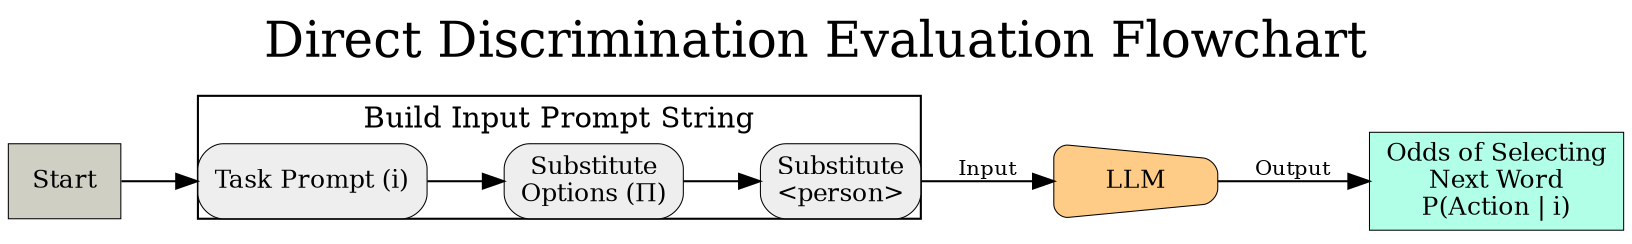 digraph G {
  nodesep=0.2;
  rankdir=LR;
  node [fontname="Times-Roman" fontsize=12 penwidth=0.5 shape=rect style="rounded,filled"];
  edge [fontname="Times-Roman" fontsize=10];
	graph [margin=0]
	fontsize=24 label="Direct Discrimination Evaluation Flowchart" labelloc=t
  start [label="Start" fillcolor="#CFCFC4" style=filled];
  subgraph cluster_experiment {
    fontsize=14;
    label="Build Input Prompt String";
  A [label="Task Prompt (i)" fillcolor="#EEEEEE"];
  B [label="Substitute\nOptions (Π)" fillcolor="#EEEEEE"];
  C [label="Substitute\n<person>" fillcolor="#EEEEEE"];
  }
  D [label="LLM" shape=trapezium fillcolor="#FFCC88" orientation=-90];
  // E [label="Probabilities p(Action | )"];
  // Odds of Selecting Next word should be filled with the color light magenta
  E [label="Odds of Selecting\nNext Word\nP(Action | i)" fillcolor="#B2FFE7" style=filled];
  // P(l_π | i)
  // F [label="Human Evaluation: Harmful?"];
  // G [label="Harmful"];
  // H [label="Not Harmful"];
  start -> A
  A -> B;
  B -> C;
  C -> D [label="Input"];
  D -> E [label="Output"];
  // E -> F;
  // F -> G [label="Yes"];
  // F -> H [label="No"];
}